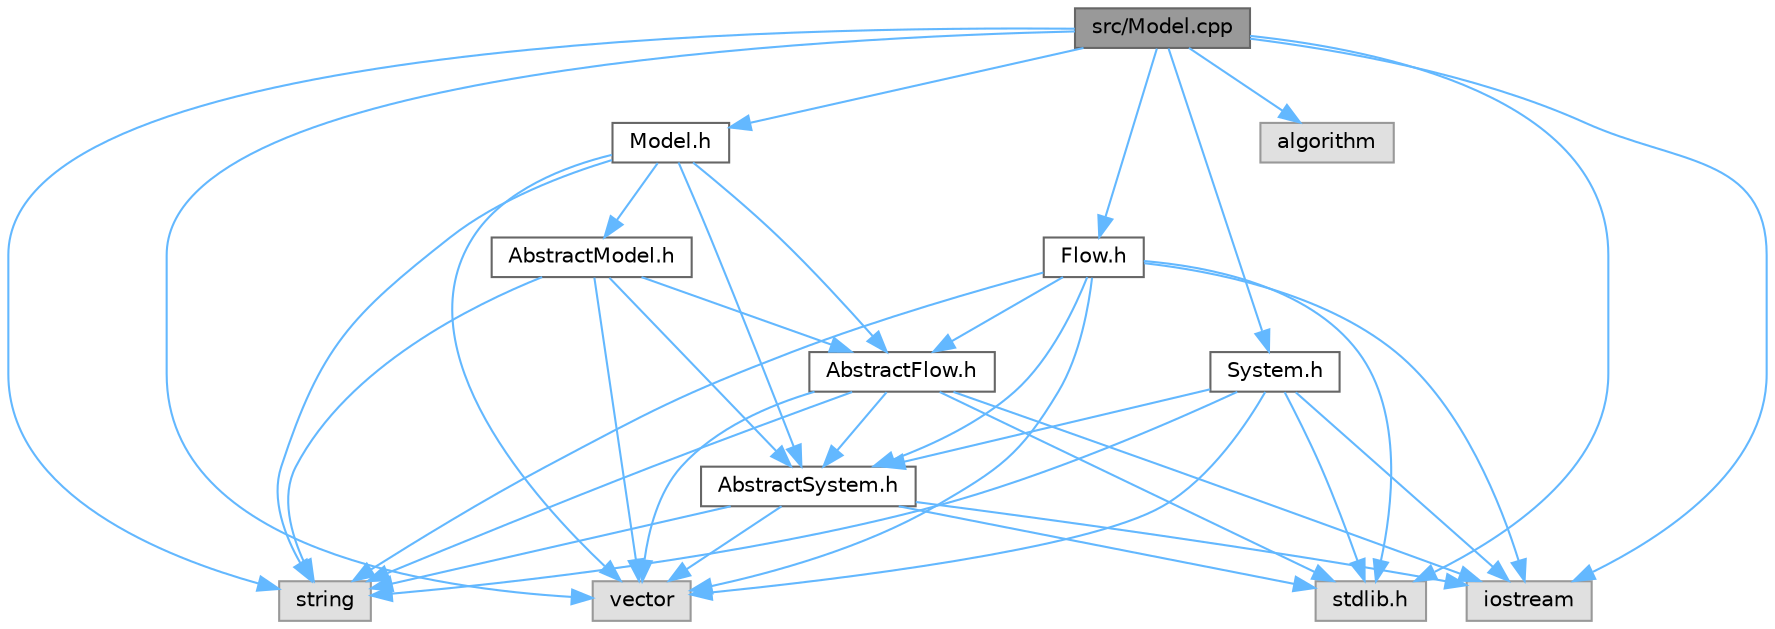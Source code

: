 digraph "src/Model.cpp"
{
 // LATEX_PDF_SIZE
  bgcolor="transparent";
  edge [fontname=Helvetica,fontsize=10,labelfontname=Helvetica,labelfontsize=10];
  node [fontname=Helvetica,fontsize=10,shape=box,height=0.2,width=0.4];
  Node1 [id="Node000001",label="src/Model.cpp",height=0.2,width=0.4,color="gray40", fillcolor="grey60", style="filled", fontcolor="black",tooltip=" "];
  Node1 -> Node2 [id="edge1_Node000001_Node000002",color="steelblue1",style="solid",tooltip=" "];
  Node2 [id="Node000002",label="Model.h",height=0.2,width=0.4,color="grey40", fillcolor="white", style="filled",URL="$_model_8h.html",tooltip=" "];
  Node2 -> Node3 [id="edge2_Node000002_Node000003",color="steelblue1",style="solid",tooltip=" "];
  Node3 [id="Node000003",label="vector",height=0.2,width=0.4,color="grey60", fillcolor="#E0E0E0", style="filled",tooltip=" "];
  Node2 -> Node4 [id="edge3_Node000002_Node000004",color="steelblue1",style="solid",tooltip=" "];
  Node4 [id="Node000004",label="string",height=0.2,width=0.4,color="grey60", fillcolor="#E0E0E0", style="filled",tooltip=" "];
  Node2 -> Node5 [id="edge4_Node000002_Node000005",color="steelblue1",style="solid",tooltip=" "];
  Node5 [id="Node000005",label="AbstractSystem.h",height=0.2,width=0.4,color="grey40", fillcolor="white", style="filled",URL="$_abstract_system_8h.html",tooltip=" "];
  Node5 -> Node6 [id="edge5_Node000005_Node000006",color="steelblue1",style="solid",tooltip=" "];
  Node6 [id="Node000006",label="stdlib.h",height=0.2,width=0.4,color="grey60", fillcolor="#E0E0E0", style="filled",tooltip=" "];
  Node5 -> Node7 [id="edge6_Node000005_Node000007",color="steelblue1",style="solid",tooltip=" "];
  Node7 [id="Node000007",label="iostream",height=0.2,width=0.4,color="grey60", fillcolor="#E0E0E0", style="filled",tooltip=" "];
  Node5 -> Node3 [id="edge7_Node000005_Node000003",color="steelblue1",style="solid",tooltip=" "];
  Node5 -> Node4 [id="edge8_Node000005_Node000004",color="steelblue1",style="solid",tooltip=" "];
  Node2 -> Node8 [id="edge9_Node000002_Node000008",color="steelblue1",style="solid",tooltip=" "];
  Node8 [id="Node000008",label="AbstractFlow.h",height=0.2,width=0.4,color="grey40", fillcolor="white", style="filled",URL="$_abstract_flow_8h.html",tooltip=" "];
  Node8 -> Node5 [id="edge10_Node000008_Node000005",color="steelblue1",style="solid",tooltip=" "];
  Node8 -> Node6 [id="edge11_Node000008_Node000006",color="steelblue1",style="solid",tooltip=" "];
  Node8 -> Node7 [id="edge12_Node000008_Node000007",color="steelblue1",style="solid",tooltip=" "];
  Node8 -> Node4 [id="edge13_Node000008_Node000004",color="steelblue1",style="solid",tooltip=" "];
  Node8 -> Node3 [id="edge14_Node000008_Node000003",color="steelblue1",style="solid",tooltip=" "];
  Node2 -> Node9 [id="edge15_Node000002_Node000009",color="steelblue1",style="solid",tooltip=" "];
  Node9 [id="Node000009",label="AbstractModel.h",height=0.2,width=0.4,color="grey40", fillcolor="white", style="filled",URL="$_abstract_model_8h.html",tooltip=" "];
  Node9 -> Node3 [id="edge16_Node000009_Node000003",color="steelblue1",style="solid",tooltip=" "];
  Node9 -> Node4 [id="edge17_Node000009_Node000004",color="steelblue1",style="solid",tooltip=" "];
  Node9 -> Node5 [id="edge18_Node000009_Node000005",color="steelblue1",style="solid",tooltip=" "];
  Node9 -> Node8 [id="edge19_Node000009_Node000008",color="steelblue1",style="solid",tooltip=" "];
  Node1 -> Node6 [id="edge20_Node000001_Node000006",color="steelblue1",style="solid",tooltip=" "];
  Node1 -> Node7 [id="edge21_Node000001_Node000007",color="steelblue1",style="solid",tooltip=" "];
  Node1 -> Node4 [id="edge22_Node000001_Node000004",color="steelblue1",style="solid",tooltip=" "];
  Node1 -> Node3 [id="edge23_Node000001_Node000003",color="steelblue1",style="solid",tooltip=" "];
  Node1 -> Node10 [id="edge24_Node000001_Node000010",color="steelblue1",style="solid",tooltip=" "];
  Node10 [id="Node000010",label="algorithm",height=0.2,width=0.4,color="grey60", fillcolor="#E0E0E0", style="filled",tooltip=" "];
  Node1 -> Node11 [id="edge25_Node000001_Node000011",color="steelblue1",style="solid",tooltip=" "];
  Node11 [id="Node000011",label="System.h",height=0.2,width=0.4,color="grey40", fillcolor="white", style="filled",URL="$_system_8h.html",tooltip=" "];
  Node11 -> Node6 [id="edge26_Node000011_Node000006",color="steelblue1",style="solid",tooltip=" "];
  Node11 -> Node7 [id="edge27_Node000011_Node000007",color="steelblue1",style="solid",tooltip=" "];
  Node11 -> Node3 [id="edge28_Node000011_Node000003",color="steelblue1",style="solid",tooltip=" "];
  Node11 -> Node4 [id="edge29_Node000011_Node000004",color="steelblue1",style="solid",tooltip=" "];
  Node11 -> Node5 [id="edge30_Node000011_Node000005",color="steelblue1",style="solid",tooltip=" "];
  Node1 -> Node12 [id="edge31_Node000001_Node000012",color="steelblue1",style="solid",tooltip=" "];
  Node12 [id="Node000012",label="Flow.h",height=0.2,width=0.4,color="grey40", fillcolor="white", style="filled",URL="$_flow_8h.html",tooltip=" "];
  Node12 -> Node5 [id="edge32_Node000012_Node000005",color="steelblue1",style="solid",tooltip=" "];
  Node12 -> Node8 [id="edge33_Node000012_Node000008",color="steelblue1",style="solid",tooltip=" "];
  Node12 -> Node6 [id="edge34_Node000012_Node000006",color="steelblue1",style="solid",tooltip=" "];
  Node12 -> Node7 [id="edge35_Node000012_Node000007",color="steelblue1",style="solid",tooltip=" "];
  Node12 -> Node4 [id="edge36_Node000012_Node000004",color="steelblue1",style="solid",tooltip=" "];
  Node12 -> Node3 [id="edge37_Node000012_Node000003",color="steelblue1",style="solid",tooltip=" "];
}
